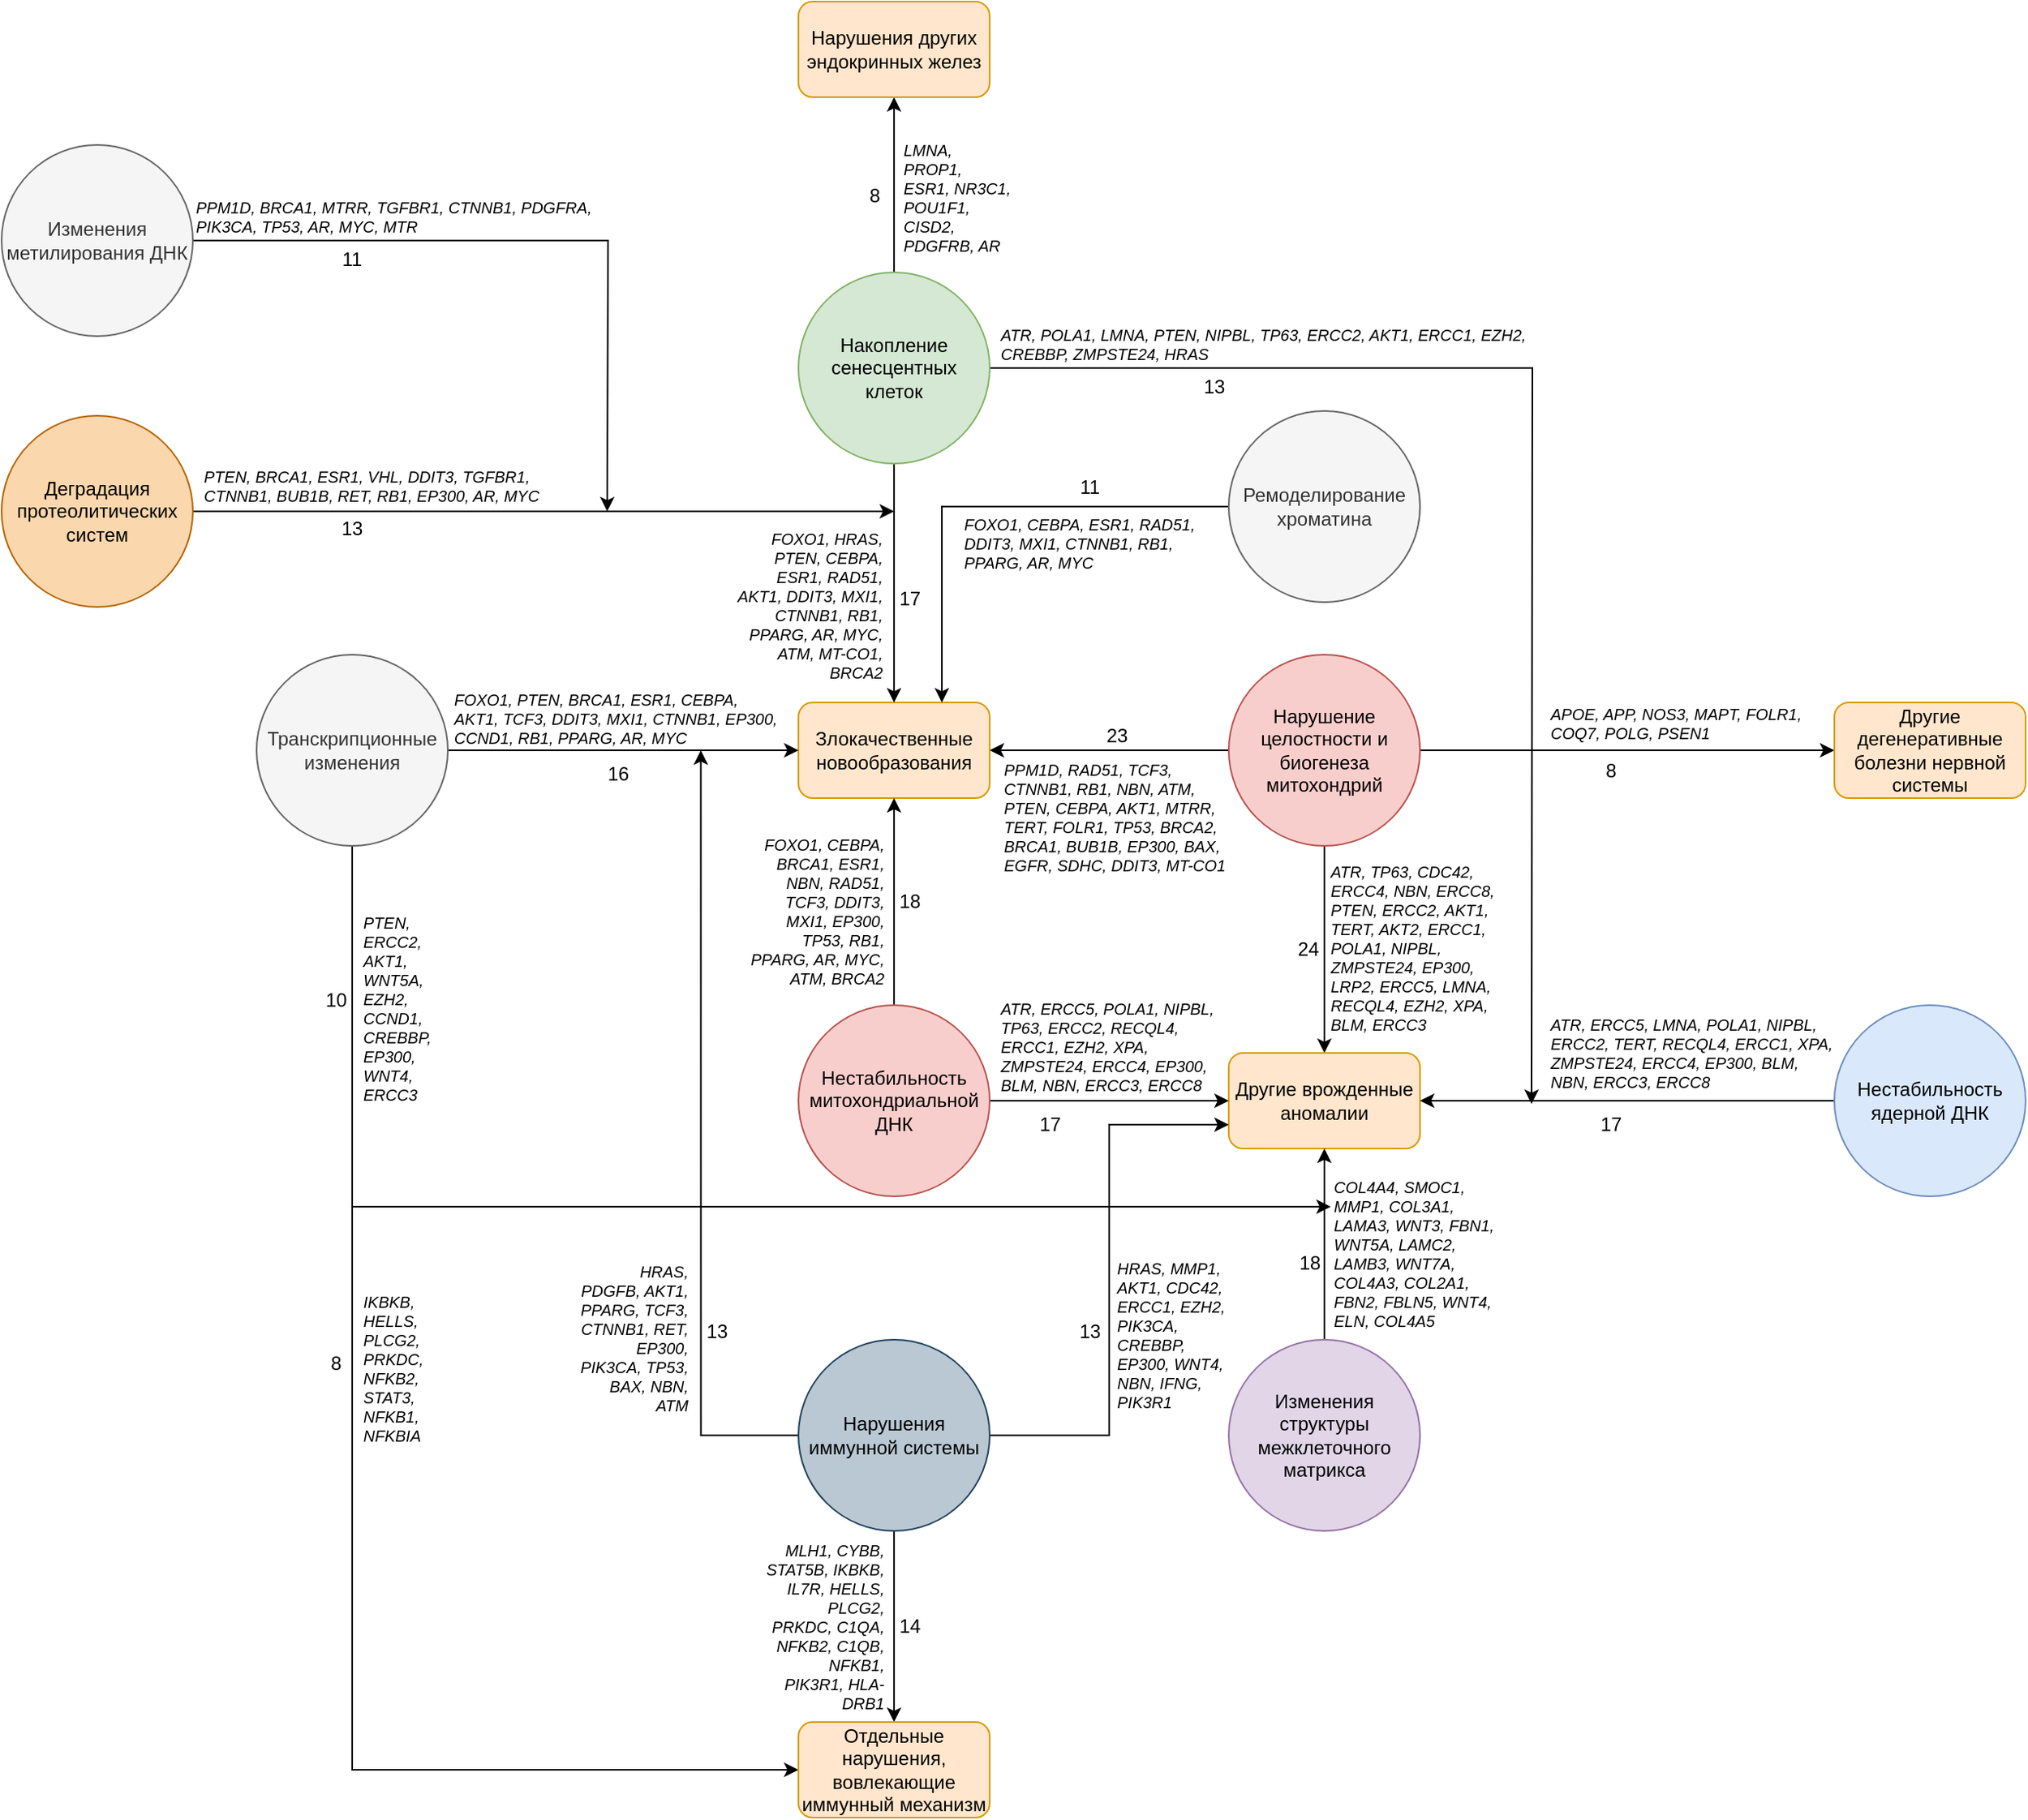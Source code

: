 <mxfile version="17.1.2" type="device"><diagram id="kZbRABPj_OTSid6diJg8" name="Page-1"><mxGraphModel dx="1761" dy="1648" grid="1" gridSize="10" guides="1" tooltips="1" connect="1" arrows="1" fold="1" page="1" pageScale="1" pageWidth="827" pageHeight="1169" math="0" shadow="0"><root><mxCell id="0"/><mxCell id="1" parent="0"/><mxCell id="6mByiH8vMxs2tU3v9HQE-4" style="edgeStyle=orthogonalEdgeStyle;rounded=0;orthogonalLoop=1;jettySize=auto;html=1;exitX=0;exitY=0.5;exitDx=0;exitDy=0;entryX=1;entryY=0.5;entryDx=0;entryDy=0;" edge="1" parent="1" source="6mByiH8vMxs2tU3v9HQE-1" target="6mByiH8vMxs2tU3v9HQE-2"><mxGeometry relative="1" as="geometry"/></mxCell><mxCell id="6mByiH8vMxs2tU3v9HQE-6" style="edgeStyle=orthogonalEdgeStyle;rounded=0;orthogonalLoop=1;jettySize=auto;html=1;exitX=0.5;exitY=1;exitDx=0;exitDy=0;entryX=0.5;entryY=0;entryDx=0;entryDy=0;" edge="1" parent="1" source="6mByiH8vMxs2tU3v9HQE-1" target="6mByiH8vMxs2tU3v9HQE-3"><mxGeometry relative="1" as="geometry"/></mxCell><mxCell id="6mByiH8vMxs2tU3v9HQE-67" style="edgeStyle=orthogonalEdgeStyle;rounded=0;orthogonalLoop=1;jettySize=auto;html=1;exitX=1;exitY=0.5;exitDx=0;exitDy=0;entryX=0;entryY=0.5;entryDx=0;entryDy=0;fontSize=10;" edge="1" parent="1" source="6mByiH8vMxs2tU3v9HQE-1" target="6mByiH8vMxs2tU3v9HQE-66"><mxGeometry relative="1" as="geometry"/></mxCell><mxCell id="6mByiH8vMxs2tU3v9HQE-1" value="Нарушение целостности и биогенеза митохондрий" style="ellipse;whiteSpace=wrap;html=1;aspect=fixed;fillColor=#f8cecc;strokeColor=#b85450;" vertex="1" parent="1"><mxGeometry x="370" y="210" width="120" height="120" as="geometry"/></mxCell><mxCell id="6mByiH8vMxs2tU3v9HQE-2" value="Злокачественные новообразования" style="rounded=1;fillColor=#ffe6cc;strokeColor=#d79b00;whiteSpace=wrap;" vertex="1" parent="1"><mxGeometry x="100" y="240" width="120" height="60" as="geometry"/></mxCell><mxCell id="6mByiH8vMxs2tU3v9HQE-3" value="Другие врожденные аномалии" style="rounded=1;fillColor=#ffe6cc;strokeColor=#d79b00;whiteSpace=wrap;" vertex="1" parent="1"><mxGeometry x="370" y="460" width="120" height="60" as="geometry"/></mxCell><mxCell id="6mByiH8vMxs2tU3v9HQE-5" value="23" style="text;html=1;strokeColor=none;fillColor=none;align=center;verticalAlign=middle;whiteSpace=wrap;rounded=0;" vertex="1" parent="1"><mxGeometry x="270" y="246" width="60" height="30" as="geometry"/></mxCell><mxCell id="6mByiH8vMxs2tU3v9HQE-7" value="24" style="text;html=1;strokeColor=none;fillColor=none;align=center;verticalAlign=middle;whiteSpace=wrap;rounded=0;" vertex="1" parent="1"><mxGeometry x="390" y="380" width="60" height="30" as="geometry"/></mxCell><mxCell id="6mByiH8vMxs2tU3v9HQE-8" value="ATR, TP63, CDC42, ERCC4, NBN, ERCC8, PTEN, ERCC2, AKT1, TERT, AKT2, ERCC1, POLA1, NIPBL, ZMPSTE24, EP300, LRP2, ERCC5, LMNA, RECQL4, EZH2, XPA, BLM, ERCC3" style="text;whiteSpace=wrap;html=1;fontStyle=2;fontSize=10;" vertex="1" parent="1"><mxGeometry x="432" y="334" width="120" height="116" as="geometry"/></mxCell><mxCell id="6mByiH8vMxs2tU3v9HQE-9" value="PPM1D, RAD51, TCF3, CTNNB1, RB1, NBN, ATM, PTEN, CEBPA, AKT1, MTRR, TERT, FOLR1, TP53, BRCA2, BRCA1, BUB1B, EP300, BAX, EGFR, SDHC, DDIT3, MT-CO1" style="text;whiteSpace=wrap;html=1;fontStyle=2;fontSize=10;" vertex="1" parent="1"><mxGeometry x="227" y="270" width="150" height="120" as="geometry"/></mxCell><mxCell id="6mByiH8vMxs2tU3v9HQE-12" style="edgeStyle=orthogonalEdgeStyle;rounded=0;orthogonalLoop=1;jettySize=auto;html=1;exitX=0.5;exitY=0;exitDx=0;exitDy=0;entryX=0.5;entryY=1;entryDx=0;entryDy=0;fontSize=10;" edge="1" parent="1" source="6mByiH8vMxs2tU3v9HQE-10" target="6mByiH8vMxs2tU3v9HQE-3"><mxGeometry relative="1" as="geometry"/></mxCell><mxCell id="6mByiH8vMxs2tU3v9HQE-10" value="Изменения структуры межклеточного матрикса" style="ellipse;whiteSpace=wrap;html=1;aspect=fixed;fillColor=#e1d5e7;strokeColor=#9673a6;" vertex="1" parent="1"><mxGeometry x="370" y="640" width="120" height="120" as="geometry"/></mxCell><mxCell id="6mByiH8vMxs2tU3v9HQE-13" value="18" style="text;html=1;strokeColor=none;fillColor=none;align=center;verticalAlign=middle;whiteSpace=wrap;rounded=0;" vertex="1" parent="1"><mxGeometry x="391" y="577" width="60" height="30" as="geometry"/></mxCell><mxCell id="6mByiH8vMxs2tU3v9HQE-15" value="COL4A4, SMOC1, MMP1, COL3A1, LAMA3, WNT3, FBN1, WNT5A, LAMC2, LAMB3, WNT7A, COL4A3, COL2A1, FBN2, FBLN5, WNT4, ELN, COL4A5" style="text;whiteSpace=wrap;html=1;fontSize=10;fontStyle=2" vertex="1" parent="1"><mxGeometry x="434" y="532" width="106" height="98" as="geometry"/></mxCell><mxCell id="6mByiH8vMxs2tU3v9HQE-20" style="edgeStyle=orthogonalEdgeStyle;rounded=0;orthogonalLoop=1;jettySize=auto;html=1;exitX=0.5;exitY=0;exitDx=0;exitDy=0;entryX=0.5;entryY=1;entryDx=0;entryDy=0;fontSize=10;" edge="1" parent="1" source="6mByiH8vMxs2tU3v9HQE-16" target="6mByiH8vMxs2tU3v9HQE-2"><mxGeometry relative="1" as="geometry"/></mxCell><mxCell id="6mByiH8vMxs2tU3v9HQE-21" style="edgeStyle=orthogonalEdgeStyle;rounded=0;orthogonalLoop=1;jettySize=auto;html=1;exitX=1;exitY=0.5;exitDx=0;exitDy=0;fontSize=10;" edge="1" parent="1" source="6mByiH8vMxs2tU3v9HQE-16" target="6mByiH8vMxs2tU3v9HQE-3"><mxGeometry relative="1" as="geometry"/></mxCell><mxCell id="6mByiH8vMxs2tU3v9HQE-16" value="Нестабильность митохондриальной ДНК" style="ellipse;whiteSpace=wrap;html=1;aspect=fixed;fillColor=#f8cecc;strokeColor=#b85450;" vertex="1" parent="1"><mxGeometry x="100" y="430" width="120" height="120" as="geometry"/></mxCell><mxCell id="6mByiH8vMxs2tU3v9HQE-18" value="18" style="text;html=1;strokeColor=none;fillColor=none;align=center;verticalAlign=middle;whiteSpace=wrap;rounded=0;" vertex="1" parent="1"><mxGeometry x="140" y="350" width="60" height="30" as="geometry"/></mxCell><mxCell id="6mByiH8vMxs2tU3v9HQE-19" value="FOXO1, &lt;span&gt;CEBPA&lt;/span&gt;, BRCA1, ESR1, NBN, RAD51, TCF3, DDIT3, MXI1, EP300, &lt;span&gt;TP53&lt;/span&gt;, RB1, PPARG, AR, MYC, ATM, BRCA2" style="text;whiteSpace=wrap;html=1;fontSize=10;fontStyle=2;align=right;" vertex="1" parent="1"><mxGeometry x="66" y="317" width="90" height="80" as="geometry"/></mxCell><mxCell id="6mByiH8vMxs2tU3v9HQE-22" value="17" style="text;html=1;strokeColor=none;fillColor=none;align=center;verticalAlign=middle;whiteSpace=wrap;rounded=0;" vertex="1" parent="1"><mxGeometry x="228" y="490" width="60" height="30" as="geometry"/></mxCell><mxCell id="6mByiH8vMxs2tU3v9HQE-23" value="ATR, ERCC5, POLA1, NIPBL, TP63, ERCC2, RECQL4, ERCC1, EZH2, XPA, ZMPSTE24, ERCC4, EP300, BLM, NBN, ERCC3, ERCC8" style="text;whiteSpace=wrap;html=1;fontSize=10;fontStyle=2" vertex="1" parent="1"><mxGeometry x="225" y="420" width="140" height="10" as="geometry"/></mxCell><mxCell id="6mByiH8vMxs2tU3v9HQE-25" style="edgeStyle=orthogonalEdgeStyle;rounded=0;orthogonalLoop=1;jettySize=auto;html=1;exitX=0.5;exitY=1;exitDx=0;exitDy=0;entryX=0.5;entryY=0;entryDx=0;entryDy=0;fontSize=10;" edge="1" parent="1" source="6mByiH8vMxs2tU3v9HQE-24" target="6mByiH8vMxs2tU3v9HQE-2"><mxGeometry relative="1" as="geometry"/></mxCell><mxCell id="6mByiH8vMxs2tU3v9HQE-36" style="edgeStyle=orthogonalEdgeStyle;rounded=0;orthogonalLoop=1;jettySize=auto;html=1;exitX=1;exitY=0.5;exitDx=0;exitDy=0;fontSize=10;" edge="1" parent="1" source="6mByiH8vMxs2tU3v9HQE-24"><mxGeometry relative="1" as="geometry"><mxPoint x="560" y="492" as="targetPoint"/></mxGeometry></mxCell><mxCell id="6mByiH8vMxs2tU3v9HQE-74" style="edgeStyle=orthogonalEdgeStyle;rounded=0;orthogonalLoop=1;jettySize=auto;html=1;exitX=0.5;exitY=0;exitDx=0;exitDy=0;entryX=0.5;entryY=1;entryDx=0;entryDy=0;fontSize=10;" edge="1" parent="1" source="6mByiH8vMxs2tU3v9HQE-24" target="6mByiH8vMxs2tU3v9HQE-73"><mxGeometry relative="1" as="geometry"/></mxCell><mxCell id="6mByiH8vMxs2tU3v9HQE-24" value="Накопление сенесцентных клеток" style="ellipse;whiteSpace=wrap;html=1;aspect=fixed;fillColor=#d5e8d4;strokeColor=#82b366;" vertex="1" parent="1"><mxGeometry x="100" y="-30" width="120" height="120" as="geometry"/></mxCell><mxCell id="6mByiH8vMxs2tU3v9HQE-26" value="17" style="text;html=1;strokeColor=none;fillColor=none;align=center;verticalAlign=middle;whiteSpace=wrap;rounded=0;" vertex="1" parent="1"><mxGeometry x="140" y="160" width="60" height="30" as="geometry"/></mxCell><mxCell id="6mByiH8vMxs2tU3v9HQE-27" value="FOXO1, HRAS, PTEN, CEBPA, ESR1, RAD51, AKT1, DDIT3, MXI1, CTNNB1, RB1, PPARG, AR, MYC, ATM, MT-CO1, BRCA2" style="text;whiteSpace=wrap;html=1;fontSize=10;align=right;fontStyle=2" vertex="1" parent="1"><mxGeometry x="61" y="125" width="94" height="90" as="geometry"/></mxCell><mxCell id="6mByiH8vMxs2tU3v9HQE-29" style="edgeStyle=orthogonalEdgeStyle;rounded=0;orthogonalLoop=1;jettySize=auto;html=1;exitX=0;exitY=0.5;exitDx=0;exitDy=0;entryX=1;entryY=0.5;entryDx=0;entryDy=0;fontSize=10;" edge="1" parent="1" source="6mByiH8vMxs2tU3v9HQE-28" target="6mByiH8vMxs2tU3v9HQE-3"><mxGeometry relative="1" as="geometry"/></mxCell><mxCell id="6mByiH8vMxs2tU3v9HQE-28" value="Нестабильность ядерной ДНК" style="ellipse;whiteSpace=wrap;html=1;aspect=fixed;fillColor=#dae8fc;strokeColor=#6c8ebf;" vertex="1" parent="1"><mxGeometry x="750" y="430" width="120" height="120" as="geometry"/></mxCell><mxCell id="6mByiH8vMxs2tU3v9HQE-30" value="17" style="text;html=1;strokeColor=none;fillColor=none;align=center;verticalAlign=middle;whiteSpace=wrap;rounded=0;" vertex="1" parent="1"><mxGeometry x="580" y="490" width="60" height="30" as="geometry"/></mxCell><mxCell id="6mByiH8vMxs2tU3v9HQE-31" value="ATR, ERCC5, LMNA, POLA1, NIPBL, ERCC2, TERT, RECQL4, ERCC1, XPA, ZMPSTE24, ERCC4, EP300, BLM, NBN, ERCC3, ERCC8" style="text;whiteSpace=wrap;html=1;fontSize=10;fontStyle=2" vertex="1" parent="1"><mxGeometry x="570" y="430" width="180" height="40" as="geometry"/></mxCell><mxCell id="6mByiH8vMxs2tU3v9HQE-33" style="edgeStyle=orthogonalEdgeStyle;rounded=0;orthogonalLoop=1;jettySize=auto;html=1;exitX=1;exitY=0.5;exitDx=0;exitDy=0;entryX=0;entryY=0.5;entryDx=0;entryDy=0;fontSize=10;" edge="1" parent="1" source="6mByiH8vMxs2tU3v9HQE-32" target="6mByiH8vMxs2tU3v9HQE-2"><mxGeometry relative="1" as="geometry"/></mxCell><mxCell id="6mByiH8vMxs2tU3v9HQE-39" style="edgeStyle=orthogonalEdgeStyle;rounded=0;orthogonalLoop=1;jettySize=auto;html=1;exitX=0.5;exitY=1;exitDx=0;exitDy=0;entryX=0;entryY=0.25;entryDx=0;entryDy=0;fontSize=10;" edge="1" parent="1" source="6mByiH8vMxs2tU3v9HQE-32" target="6mByiH8vMxs2tU3v9HQE-15"><mxGeometry relative="1" as="geometry"/></mxCell><mxCell id="6mByiH8vMxs2tU3v9HQE-70" style="edgeStyle=orthogonalEdgeStyle;rounded=0;orthogonalLoop=1;jettySize=auto;html=1;exitX=0.5;exitY=1;exitDx=0;exitDy=0;fontSize=10;entryX=0;entryY=0.5;entryDx=0;entryDy=0;" edge="1" parent="1" source="6mByiH8vMxs2tU3v9HQE-32" target="6mByiH8vMxs2tU3v9HQE-49"><mxGeometry relative="1" as="geometry"><mxPoint x="-170" y="680" as="targetPoint"/></mxGeometry></mxCell><mxCell id="6mByiH8vMxs2tU3v9HQE-32" value="Транскрипционные изменения" style="ellipse;whiteSpace=wrap;html=1;aspect=fixed;fillColor=#f5f5f5;strokeColor=#666666;fontColor=#333333;" vertex="1" parent="1"><mxGeometry x="-240" y="210" width="120" height="120" as="geometry"/></mxCell><mxCell id="6mByiH8vMxs2tU3v9HQE-34" value="16" style="text;html=1;strokeColor=none;fillColor=none;align=center;verticalAlign=middle;whiteSpace=wrap;rounded=0;" vertex="1" parent="1"><mxGeometry x="-43.5" y="270" width="60" height="30" as="geometry"/></mxCell><mxCell id="6mByiH8vMxs2tU3v9HQE-35" value="FOXO1, PTEN, BRCA1, ESR1, CEBPA, AKT1, TCF3, DDIT3, MXI1, CTNNB1, EP300, CCND1, RB1, PPARG, AR, MYC" style="text;whiteSpace=wrap;html=1;fontSize=10;fontStyle=2" vertex="1" parent="1"><mxGeometry x="-118" y="226" width="209" height="44" as="geometry"/></mxCell><mxCell id="6mByiH8vMxs2tU3v9HQE-37" value="ATR, POLA1, LMNA, PTEN, NIPBL, TP63, ERCC2, AKT1, ERCC1, EZH2, CREBBP, ZMPSTE24, HRAS" style="text;whiteSpace=wrap;html=1;fontSize=10;fontStyle=2" vertex="1" parent="1"><mxGeometry x="225" y="-3" width="375" height="20" as="geometry"/></mxCell><mxCell id="6mByiH8vMxs2tU3v9HQE-38" value="13" style="text;html=1;strokeColor=none;fillColor=none;align=center;verticalAlign=middle;whiteSpace=wrap;rounded=0;" vertex="1" parent="1"><mxGeometry x="331" y="27" width="60" height="30" as="geometry"/></mxCell><mxCell id="6mByiH8vMxs2tU3v9HQE-40" value="10" style="text;html=1;strokeColor=none;fillColor=none;align=center;verticalAlign=middle;whiteSpace=wrap;rounded=0;" vertex="1" parent="1"><mxGeometry x="-220" y="412" width="60" height="30" as="geometry"/></mxCell><mxCell id="6mByiH8vMxs2tU3v9HQE-41" value="PTEN, ERCC2, AKT1, WNT5A, EZH2, CCND1, CREBBP, EP300, WNT4, ERCC3" style="text;whiteSpace=wrap;html=1;fontSize=10;fontStyle=2" vertex="1" parent="1"><mxGeometry x="-175" y="366" width="40" height="206" as="geometry"/></mxCell><mxCell id="6mByiH8vMxs2tU3v9HQE-43" style="edgeStyle=orthogonalEdgeStyle;rounded=0;orthogonalLoop=1;jettySize=auto;html=1;exitX=0;exitY=0.5;exitDx=0;exitDy=0;entryX=0.75;entryY=1;entryDx=0;entryDy=0;fontSize=10;" edge="1" parent="1" source="6mByiH8vMxs2tU3v9HQE-42" target="6mByiH8vMxs2tU3v9HQE-35"><mxGeometry relative="1" as="geometry"/></mxCell><mxCell id="6mByiH8vMxs2tU3v9HQE-44" style="edgeStyle=orthogonalEdgeStyle;rounded=0;orthogonalLoop=1;jettySize=auto;html=1;exitX=1;exitY=0.5;exitDx=0;exitDy=0;entryX=0;entryY=0.75;entryDx=0;entryDy=0;fontSize=10;" edge="1" parent="1" source="6mByiH8vMxs2tU3v9HQE-42" target="6mByiH8vMxs2tU3v9HQE-3"><mxGeometry relative="1" as="geometry"/></mxCell><mxCell id="6mByiH8vMxs2tU3v9HQE-50" style="edgeStyle=orthogonalEdgeStyle;rounded=0;orthogonalLoop=1;jettySize=auto;html=1;exitX=0.5;exitY=1;exitDx=0;exitDy=0;entryX=0.5;entryY=0;entryDx=0;entryDy=0;fontSize=10;" edge="1" parent="1" source="6mByiH8vMxs2tU3v9HQE-42" target="6mByiH8vMxs2tU3v9HQE-49"><mxGeometry relative="1" as="geometry"/></mxCell><mxCell id="6mByiH8vMxs2tU3v9HQE-42" value="Нарушения иммунной системы" style="ellipse;whiteSpace=wrap;html=1;aspect=fixed;fillColor=#bac8d3;strokeColor=#23445d;" vertex="1" parent="1"><mxGeometry x="100" y="640" width="120" height="120" as="geometry"/></mxCell><mxCell id="6mByiH8vMxs2tU3v9HQE-45" value="13" style="text;html=1;strokeColor=none;fillColor=none;align=center;verticalAlign=middle;whiteSpace=wrap;rounded=0;" vertex="1" parent="1"><mxGeometry x="18.5" y="620" width="60" height="30" as="geometry"/></mxCell><mxCell id="6mByiH8vMxs2tU3v9HQE-46" value="HRAS, PDGFB, AKT1, PPARG, TCF3, CTNNB1, RET, EP300, PIK3CA, TP53, BAX, NBN, ATM" style="text;whiteSpace=wrap;html=1;fontSize=10;fontStyle=2;align=right;" vertex="1" parent="1"><mxGeometry x="-37" y="585" width="70" height="105" as="geometry"/></mxCell><mxCell id="6mByiH8vMxs2tU3v9HQE-47" value="13" style="text;html=1;strokeColor=none;fillColor=none;align=center;verticalAlign=middle;whiteSpace=wrap;rounded=0;" vertex="1" parent="1"><mxGeometry x="253" y="620" width="60" height="30" as="geometry"/></mxCell><mxCell id="6mByiH8vMxs2tU3v9HQE-48" value="HRAS, MMP1, AKT1, CDC42, ERCC1, EZH2, PIK3CA, CREBBP, EP300, WNT4, NBN, IFNG, PIK3R1" style="text;whiteSpace=wrap;html=1;fontSize=10;fontStyle=2" vertex="1" parent="1"><mxGeometry x="297.5" y="583" width="72.5" height="77" as="geometry"/></mxCell><mxCell id="6mByiH8vMxs2tU3v9HQE-49" value="Отдельные нарушения, вовлекающие иммунный механизм" style="rounded=1;fillColor=#ffe6cc;strokeColor=#d79b00;whiteSpace=wrap;" vertex="1" parent="1"><mxGeometry x="100" y="880" width="120" height="60" as="geometry"/></mxCell><mxCell id="6mByiH8vMxs2tU3v9HQE-51" value="14" style="text;html=1;strokeColor=none;fillColor=none;align=center;verticalAlign=middle;whiteSpace=wrap;rounded=0;" vertex="1" parent="1"><mxGeometry x="140" y="805" width="60" height="30" as="geometry"/></mxCell><mxCell id="6mByiH8vMxs2tU3v9HQE-52" value="MLH1, CYBB, STAT5B, IKBKB, IL7R, HELLS, PLCG2, PRKDC, C1QA, NFKB2, C1QB, NFKB1, PIK3R1, HLA-DRB1" style="text;whiteSpace=wrap;html=1;fontSize=10;fontStyle=2;align=right;" vertex="1" parent="1"><mxGeometry x="79" y="760" width="77" height="90" as="geometry"/></mxCell><mxCell id="6mByiH8vMxs2tU3v9HQE-54" style="edgeStyle=orthogonalEdgeStyle;rounded=0;orthogonalLoop=1;jettySize=auto;html=1;exitX=1;exitY=0.5;exitDx=0;exitDy=0;fontSize=10;" edge="1" parent="1" source="6mByiH8vMxs2tU3v9HQE-53"><mxGeometry relative="1" as="geometry"><mxPoint x="160" y="120" as="targetPoint"/></mxGeometry></mxCell><mxCell id="6mByiH8vMxs2tU3v9HQE-53" value="Деградация протеолитических систем" style="ellipse;whiteSpace=wrap;html=1;aspect=fixed;fillColor=#fad7ac;strokeColor=#b46504;" vertex="1" parent="1"><mxGeometry x="-400" y="60" width="120" height="120" as="geometry"/></mxCell><mxCell id="6mByiH8vMxs2tU3v9HQE-55" value="PTEN, BRCA1, ESR1, VHL, DDIT3, TGFBR1, CTNNB1, BUB1B, RET, RB1, EP300, AR, MYC" style="text;whiteSpace=wrap;html=1;fontSize=10;fontStyle=2" vertex="1" parent="1"><mxGeometry x="-275" y="86" width="240" height="30" as="geometry"/></mxCell><mxCell id="6mByiH8vMxs2tU3v9HQE-56" value="13" style="text;html=1;strokeColor=none;fillColor=none;align=center;verticalAlign=middle;whiteSpace=wrap;rounded=0;" vertex="1" parent="1"><mxGeometry x="-210" y="116" width="60" height="30" as="geometry"/></mxCell><mxCell id="6mByiH8vMxs2tU3v9HQE-58" style="edgeStyle=orthogonalEdgeStyle;rounded=0;orthogonalLoop=1;jettySize=auto;html=1;exitX=1;exitY=0.5;exitDx=0;exitDy=0;fontSize=10;" edge="1" parent="1" source="6mByiH8vMxs2tU3v9HQE-57"><mxGeometry relative="1" as="geometry"><mxPoint x="-20" y="120" as="targetPoint"/></mxGeometry></mxCell><mxCell id="6mByiH8vMxs2tU3v9HQE-57" value="Изменения метилирования ДНК" style="ellipse;whiteSpace=wrap;html=1;aspect=fixed;fillColor=#f5f5f5;strokeColor=#666666;fontColor=#333333;" vertex="1" parent="1"><mxGeometry x="-400" y="-110" width="120" height="120" as="geometry"/></mxCell><mxCell id="6mByiH8vMxs2tU3v9HQE-59" value="PPM1D, BRCA1, MTRR, TGFBR1, CTNNB1, PDGFRA, PIK3CA, TP53, AR, MYC, MTR" style="text;whiteSpace=wrap;html=1;fontSize=10;fontStyle=2" vertex="1" parent="1"><mxGeometry x="-280" y="-83" width="270" height="10" as="geometry"/></mxCell><mxCell id="6mByiH8vMxs2tU3v9HQE-61" value="11" style="text;html=1;strokeColor=none;fillColor=none;align=center;verticalAlign=middle;whiteSpace=wrap;rounded=0;" vertex="1" parent="1"><mxGeometry x="-210" y="-53" width="60" height="30" as="geometry"/></mxCell><mxCell id="6mByiH8vMxs2tU3v9HQE-63" style="edgeStyle=orthogonalEdgeStyle;rounded=0;orthogonalLoop=1;jettySize=auto;html=1;exitX=0;exitY=0.5;exitDx=0;exitDy=0;entryX=0.75;entryY=0;entryDx=0;entryDy=0;fontSize=10;" edge="1" parent="1" source="6mByiH8vMxs2tU3v9HQE-62" target="6mByiH8vMxs2tU3v9HQE-2"><mxGeometry relative="1" as="geometry"/></mxCell><mxCell id="6mByiH8vMxs2tU3v9HQE-62" value="Ремоделирование хроматина" style="ellipse;whiteSpace=wrap;html=1;aspect=fixed;fillColor=#f5f5f5;strokeColor=#666666;fontColor=#333333;" vertex="1" parent="1"><mxGeometry x="370" y="57" width="120" height="120" as="geometry"/></mxCell><mxCell id="6mByiH8vMxs2tU3v9HQE-64" value="FOXO1, CEBPA, ESR1, RAD51, DDIT3, MXI1, CTNNB1, RB1, PPARG, AR, MYC" style="text;whiteSpace=wrap;html=1;fontSize=10;fontStyle=2" vertex="1" parent="1"><mxGeometry x="202" y="116" width="168" height="44" as="geometry"/></mxCell><mxCell id="6mByiH8vMxs2tU3v9HQE-65" value="11" style="text;html=1;strokeColor=none;fillColor=none;align=center;verticalAlign=middle;whiteSpace=wrap;rounded=0;" vertex="1" parent="1"><mxGeometry x="253" y="90" width="60" height="30" as="geometry"/></mxCell><mxCell id="6mByiH8vMxs2tU3v9HQE-66" value="Другие дегенеративные болезни нервной системы" style="rounded=1;fillColor=#ffe6cc;strokeColor=#d79b00;whiteSpace=wrap;" vertex="1" parent="1"><mxGeometry x="750" y="240" width="120" height="60" as="geometry"/></mxCell><mxCell id="6mByiH8vMxs2tU3v9HQE-68" value="8" style="text;html=1;strokeColor=none;fillColor=none;align=center;verticalAlign=middle;whiteSpace=wrap;rounded=0;" vertex="1" parent="1"><mxGeometry x="580" y="268" width="60" height="30" as="geometry"/></mxCell><mxCell id="6mByiH8vMxs2tU3v9HQE-69" value="APOE, APP, NOS3, MAPT, FOLR1, COQ7, POLG, PSEN1" style="text;whiteSpace=wrap;html=1;fontSize=10;fontStyle=2" vertex="1" parent="1"><mxGeometry x="570" y="235" width="190" height="30" as="geometry"/></mxCell><mxCell id="6mByiH8vMxs2tU3v9HQE-71" value="8" style="text;html=1;strokeColor=none;fillColor=none;align=center;verticalAlign=middle;whiteSpace=wrap;rounded=0;" vertex="1" parent="1"><mxGeometry x="-220" y="640" width="60" height="30" as="geometry"/></mxCell><mxCell id="6mByiH8vMxs2tU3v9HQE-72" value="IKBKB, HELLS, PLCG2, PRKDC, NFKB2, STAT3, NFKB1, NFKBIA" style="text;whiteSpace=wrap;html=1;fontSize=10;fontStyle=2" vertex="1" parent="1"><mxGeometry x="-175" y="603.5" width="25" height="193" as="geometry"/></mxCell><mxCell id="6mByiH8vMxs2tU3v9HQE-73" value="Нарушения других эндокринных желез" style="rounded=1;fillColor=#ffe6cc;strokeColor=#d79b00;whiteSpace=wrap;" vertex="1" parent="1"><mxGeometry x="100" y="-200" width="120" height="60" as="geometry"/></mxCell><mxCell id="6mByiH8vMxs2tU3v9HQE-75" value="LMNA, PROP1, ESR1, NR3C1, POU1F1, CISD2, PDGFRB, AR" style="text;whiteSpace=wrap;html=1;fontSize=10;fontStyle=2" vertex="1" parent="1"><mxGeometry x="164" y="-119" width="70" height="60" as="geometry"/></mxCell><mxCell id="6mByiH8vMxs2tU3v9HQE-76" value="8" style="text;html=1;strokeColor=none;fillColor=none;align=center;verticalAlign=middle;whiteSpace=wrap;rounded=0;" vertex="1" parent="1"><mxGeometry x="118" y="-93" width="60" height="30" as="geometry"/></mxCell></root></mxGraphModel></diagram></mxfile>
